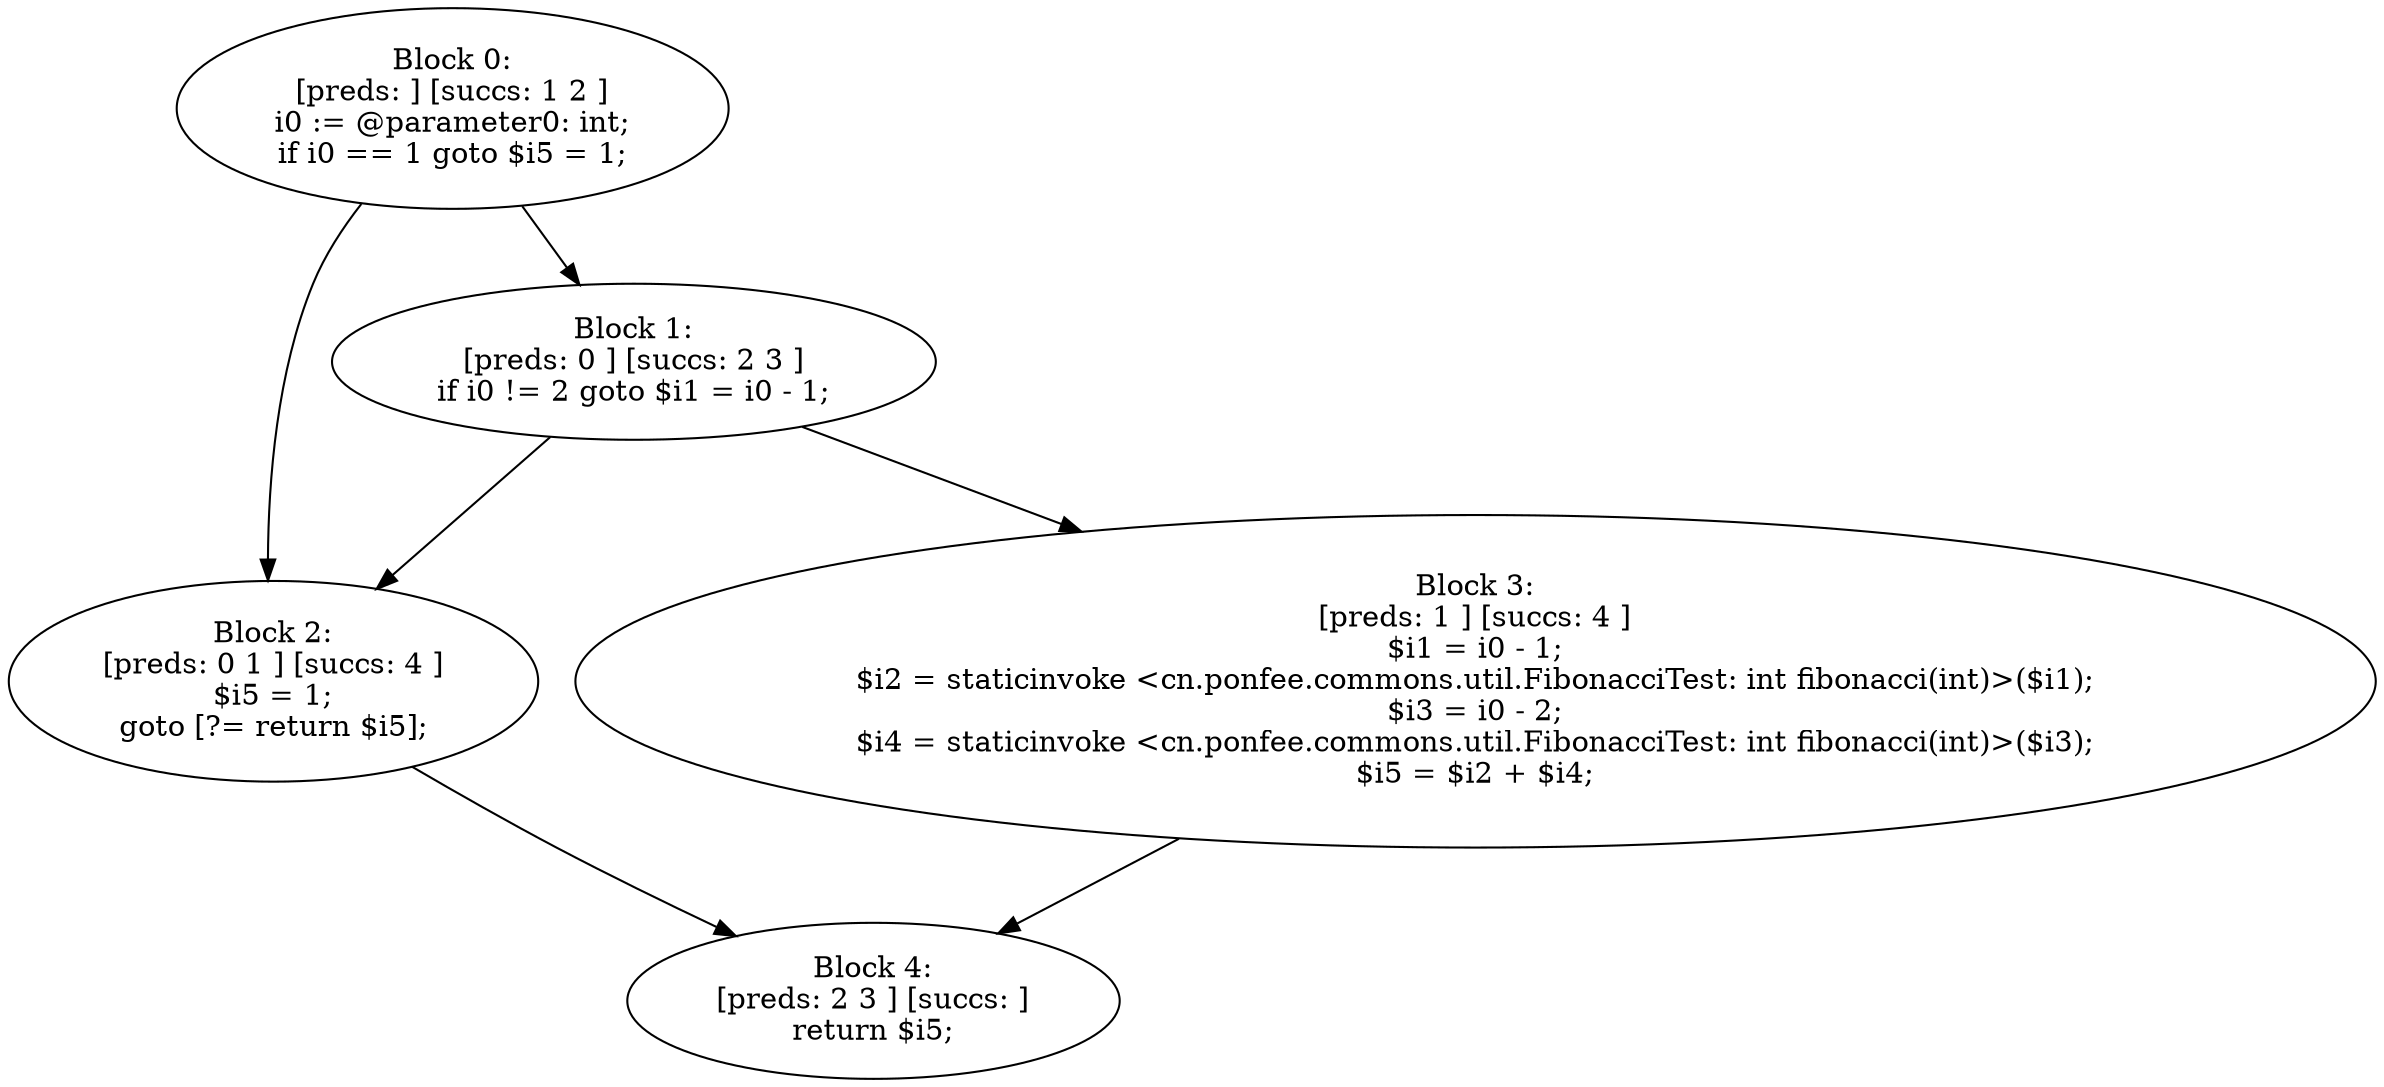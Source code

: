 digraph "unitGraph" {
    "Block 0:
[preds: ] [succs: 1 2 ]
i0 := @parameter0: int;
if i0 == 1 goto $i5 = 1;
"
    "Block 1:
[preds: 0 ] [succs: 2 3 ]
if i0 != 2 goto $i1 = i0 - 1;
"
    "Block 2:
[preds: 0 1 ] [succs: 4 ]
$i5 = 1;
goto [?= return $i5];
"
    "Block 3:
[preds: 1 ] [succs: 4 ]
$i1 = i0 - 1;
$i2 = staticinvoke <cn.ponfee.commons.util.FibonacciTest: int fibonacci(int)>($i1);
$i3 = i0 - 2;
$i4 = staticinvoke <cn.ponfee.commons.util.FibonacciTest: int fibonacci(int)>($i3);
$i5 = $i2 + $i4;
"
    "Block 4:
[preds: 2 3 ] [succs: ]
return $i5;
"
    "Block 0:
[preds: ] [succs: 1 2 ]
i0 := @parameter0: int;
if i0 == 1 goto $i5 = 1;
"->"Block 1:
[preds: 0 ] [succs: 2 3 ]
if i0 != 2 goto $i1 = i0 - 1;
";
    "Block 0:
[preds: ] [succs: 1 2 ]
i0 := @parameter0: int;
if i0 == 1 goto $i5 = 1;
"->"Block 2:
[preds: 0 1 ] [succs: 4 ]
$i5 = 1;
goto [?= return $i5];
";
    "Block 1:
[preds: 0 ] [succs: 2 3 ]
if i0 != 2 goto $i1 = i0 - 1;
"->"Block 2:
[preds: 0 1 ] [succs: 4 ]
$i5 = 1;
goto [?= return $i5];
";
    "Block 1:
[preds: 0 ] [succs: 2 3 ]
if i0 != 2 goto $i1 = i0 - 1;
"->"Block 3:
[preds: 1 ] [succs: 4 ]
$i1 = i0 - 1;
$i2 = staticinvoke <cn.ponfee.commons.util.FibonacciTest: int fibonacci(int)>($i1);
$i3 = i0 - 2;
$i4 = staticinvoke <cn.ponfee.commons.util.FibonacciTest: int fibonacci(int)>($i3);
$i5 = $i2 + $i4;
";
    "Block 2:
[preds: 0 1 ] [succs: 4 ]
$i5 = 1;
goto [?= return $i5];
"->"Block 4:
[preds: 2 3 ] [succs: ]
return $i5;
";
    "Block 3:
[preds: 1 ] [succs: 4 ]
$i1 = i0 - 1;
$i2 = staticinvoke <cn.ponfee.commons.util.FibonacciTest: int fibonacci(int)>($i1);
$i3 = i0 - 2;
$i4 = staticinvoke <cn.ponfee.commons.util.FibonacciTest: int fibonacci(int)>($i3);
$i5 = $i2 + $i4;
"->"Block 4:
[preds: 2 3 ] [succs: ]
return $i5;
";
}
